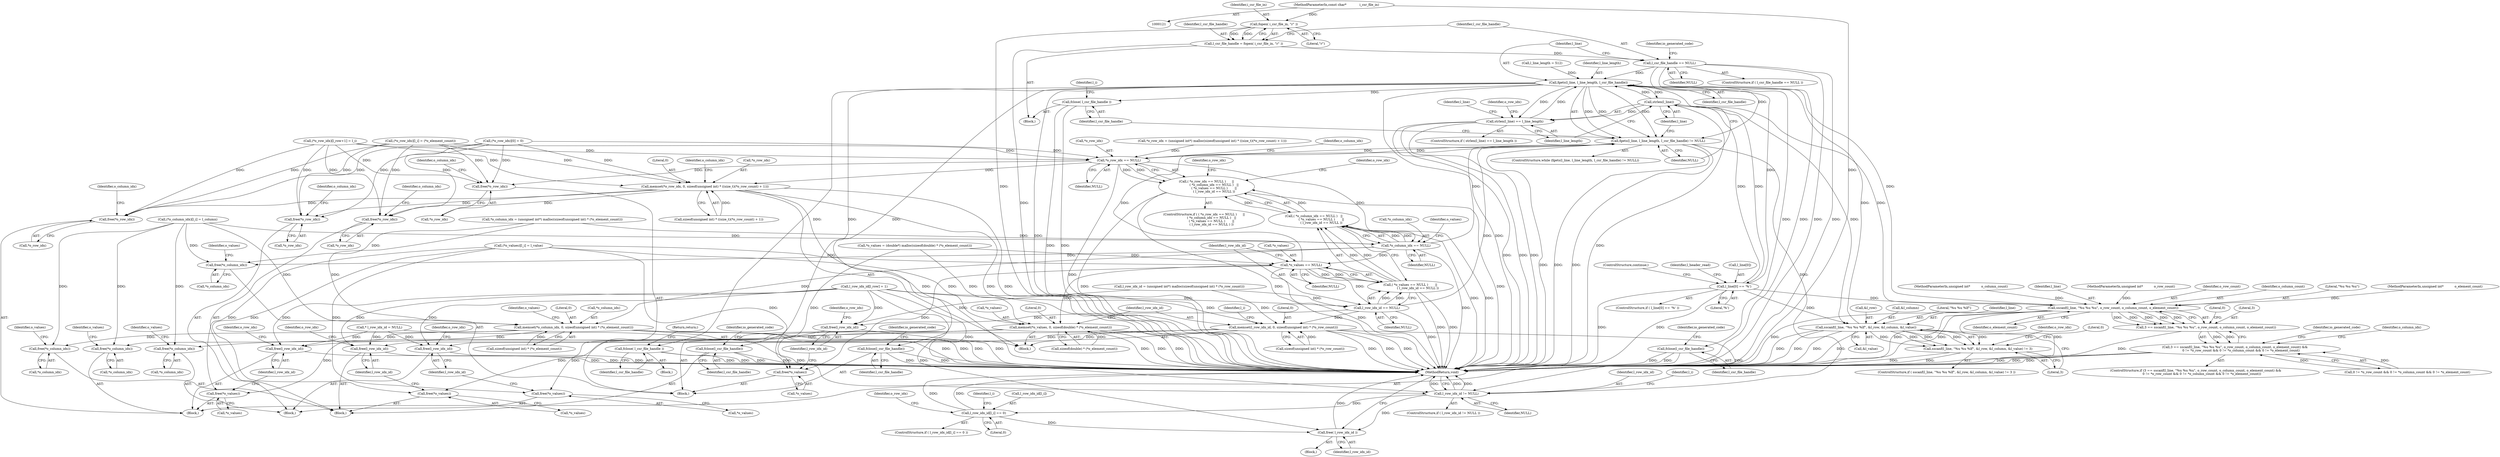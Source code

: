 digraph "0_libxsmm_151481489192e6d1997f8bde52c5c425ea41741d_2@API" {
"1000151" [label="(Call,fopen( i_csr_file_in, \"r\" ))"];
"1000123" [label="(MethodParameterIn,const char*             i_csr_file_in)"];
"1000149" [label="(Call,l_csr_file_handle = fopen( i_csr_file_in, \"r\" ))"];
"1000155" [label="(Call,l_csr_file_handle == NULL)"];
"1000165" [label="(Call,fgets(l_line, l_line_length, l_csr_file_handle))"];
"1000164" [label="(Call,fgets(l_line, l_line_length, l_csr_file_handle) != NULL)"];
"1000295" [label="(Call,*o_row_idx == NULL)"];
"1000294" [label="(Call,( *o_row_idx == NULL )      ||\n               ( *o_column_idx == NULL )   ||\n               ( *o_values == NULL )       ||\n               ( l_row_idx_id == NULL ))"];
"1000300" [label="(Call,*o_column_idx == NULL)"];
"1000299" [label="(Call,( *o_column_idx == NULL )   ||\n               ( *o_values == NULL )       ||\n               ( l_row_idx_id == NULL ))"];
"1000305" [label="(Call,*o_values == NULL)"];
"1000304" [label="(Call,( *o_values == NULL )       ||\n               ( l_row_idx_id == NULL ))"];
"1000309" [label="(Call,l_row_idx_id == NULL)"];
"1000322" [label="(Call,free(l_row_idx_id))"];
"1000373" [label="(Call,memset(l_row_idx_id, 0, sizeof(unsigned int) * (*o_row_count)))"];
"1000186" [label="(Call,free(l_row_idx_id))"];
"1000454" [label="(Call,free(l_row_idx_id))"];
"1000530" [label="(Call,free(l_row_idx_id))"];
"1000549" [label="(Call,l_row_idx_id != NULL)"];
"1000565" [label="(Call,l_row_idx_id[l_i] == 0)"];
"1000582" [label="(Call,free( l_row_idx_id ))"];
"1000319" [label="(Call,free(*o_values))"];
"1000364" [label="(Call,memset(*o_values, 0, sizeof(double) * (*o_element_count)))"];
"1000183" [label="(Call,free(*o_values))"];
"1000451" [label="(Call,free(*o_values))"];
"1000527" [label="(Call,free(*o_values))"];
"1000316" [label="(Call,free(*o_column_idx))"];
"1000355" [label="(Call,memset(*o_column_idx, 0, sizeof(unsigned int) * (*o_element_count)))"];
"1000180" [label="(Call,free(*o_column_idx))"];
"1000448" [label="(Call,free(*o_column_idx))"];
"1000524" [label="(Call,free(*o_column_idx))"];
"1000313" [label="(Call,free(*o_row_idx))"];
"1000342" [label="(Call,memset(*o_row_idx, 0, sizeof(unsigned int) * ((size_t)(*o_row_count) + 1)))"];
"1000177" [label="(Call,free(*o_row_idx))"];
"1000445" [label="(Call,free(*o_row_idx))"];
"1000521" [label="(Call,free(*o_row_idx))"];
"1000173" [label="(Call,strlen(l_line))"];
"1000172" [label="(Call,strlen(l_line) == l_line_length)"];
"1000207" [label="(Call,l_line[0] == '%')"];
"1000225" [label="(Call,sscanf(l_line, \"%u %u %u\", o_row_count, o_column_count, o_element_count))"];
"1000223" [label="(Call,3 == sscanf(l_line, \"%u %u %u\", o_row_count, o_column_count, o_element_count))"];
"1000222" [label="(Call,3 == sscanf(l_line, \"%u %u %u\", o_row_count, o_column_count, o_element_count) &&\n            0 != *o_row_count && 0 != *o_column_count && 0 != *o_element_count)"];
"1000434" [label="(Call,sscanf(l_line, \"%u %u %lf\", &l_row, &l_column, &l_value))"];
"1000433" [label="(Call,sscanf(l_line, \"%u %u %lf\", &l_row, &l_column, &l_value) != 3)"];
"1000200" [label="(Call,fclose(l_csr_file_handle))"];
"1000336" [label="(Call,fclose(l_csr_file_handle))"];
"1000415" [label="(Call,fclose( l_csr_file_handle ))"];
"1000468" [label="(Call,fclose(l_csr_file_handle))"];
"1000513" [label="(Call,fclose( l_csr_file_handle ))"];
"1000142" [label="(Call,* l_row_idx_id = NULL)"];
"1000227" [label="(Literal,\"%u %u %u\")"];
"1000315" [label="(Identifier,o_row_idx)"];
"1000316" [label="(Call,free(*o_column_idx))"];
"1000185" [label="(Identifier,o_values)"];
"1000155" [label="(Call,l_csr_file_handle == NULL)"];
"1000169" [label="(Identifier,NULL)"];
"1000294" [label="(Call,( *o_row_idx == NULL )      ||\n               ( *o_column_idx == NULL )   ||\n               ( *o_values == NULL )       ||\n               ( l_row_idx_id == NULL ))"];
"1000373" [label="(Call,memset(l_row_idx_id, 0, sizeof(unsigned int) * (*o_row_count)))"];
"1000320" [label="(Call,*o_values)"];
"1000345" [label="(Literal,0)"];
"1000293" [label="(ControlStructure,if ( ( *o_row_idx == NULL )      ||\n               ( *o_column_idx == NULL )   ||\n               ( *o_values == NULL )       ||\n               ( l_row_idx_id == NULL ) ))"];
"1000346" [label="(Call,sizeof(unsigned int) * ((size_t)(*o_row_count) + 1))"];
"1000218" [label="(Identifier,l_header_read)"];
"1000562" [label="(Identifier,l_i)"];
"1000413" [label="(Identifier,io_generated_code)"];
"1000307" [label="(Identifier,o_values)"];
"1000152" [label="(Identifier,i_csr_file_in)"];
"1000521" [label="(Call,free(*o_row_idx))"];
"1000584" [label="(MethodReturn,void)"];
"1000317" [label="(Call,*o_column_idx)"];
"1000357" [label="(Identifier,o_column_idx)"];
"1000569" [label="(Literal,0)"];
"1000186" [label="(Call,free(l_row_idx_id))"];
"1000374" [label="(Identifier,l_row_idx_id)"];
"1000177" [label="(Call,free(*o_row_idx))"];
"1000305" [label="(Call,*o_values == NULL)"];
"1000272" [label="(Call,*o_values = (double*) malloc(sizeof(double) * (*o_element_count)))"];
"1000295" [label="(Call,*o_row_idx == NULL)"];
"1000555" [label="(Identifier,l_i)"];
"1000248" [label="(Identifier,o_column_idx)"];
"1000525" [label="(Call,*o_column_idx)"];
"1000207" [label="(Call,l_line[0] == '%')"];
"1000375" [label="(Literal,0)"];
"1000167" [label="(Identifier,l_line_length)"];
"1000157" [label="(Identifier,NULL)"];
"1000300" [label="(Call,*o_column_idx == NULL)"];
"1000172" [label="(Call,strlen(l_line) == l_line_length)"];
"1000529" [label="(Identifier,o_values)"];
"1000154" [label="(ControlStructure,if ( l_csr_file_handle == NULL ))"];
"1000458" [label="(Identifier,o_row_idx)"];
"1000368" [label="(Call,sizeof(double) * (*o_element_count))"];
"1000447" [label="(Identifier,o_row_idx)"];
"1000336" [label="(Call,fclose(l_csr_file_handle))"];
"1000190" [label="(Identifier,o_row_idx)"];
"1000548" [label="(ControlStructure,if ( l_row_idx_id != NULL ))"];
"1000550" [label="(Identifier,l_row_idx_id)"];
"1000451" [label="(Call,free(*o_values))"];
"1000321" [label="(Identifier,o_values)"];
"1000176" [label="(Block,)"];
"1000565" [label="(Call,l_row_idx_id[l_i] == 0)"];
"1000182" [label="(Identifier,o_column_idx)"];
"1000203" [label="(Identifier,io_generated_code)"];
"1000441" [label="(Call,&l_value)"];
"1000296" [label="(Call,*o_row_idx)"];
"1000526" [label="(Identifier,o_column_idx)"];
"1000527" [label="(Call,free(*o_values))"];
"1000367" [label="(Literal,0)"];
"1000342" [label="(Call,memset(*o_row_idx, 0, sizeof(unsigned int) * ((size_t)(*o_row_count) + 1)))"];
"1000211" [label="(Literal,'%')"];
"1000551" [label="(Identifier,NULL)"];
"1000432" [label="(ControlStructure,if ( sscanf(l_line, \"%u %u %lf\", &l_row, &l_column, &l_value) != 3 ))"];
"1000171" [label="(ControlStructure,if ( strlen(l_line) == l_line_length ))"];
"1000225" [label="(Call,sscanf(l_line, \"%u %u %u\", o_row_count, o_column_count, o_element_count))"];
"1000477" [label="(Literal,0)"];
"1000433" [label="(Call,sscanf(l_line, \"%u %u %lf\", &l_row, &l_column, &l_value) != 3)"];
"1000323" [label="(Identifier,l_row_idx_id)"];
"1000366" [label="(Identifier,o_values)"];
"1000187" [label="(Identifier,l_row_idx_id)"];
"1000200" [label="(Call,fclose(l_csr_file_handle))"];
"1000437" [label="(Call,&l_row)"];
"1000517" [label="(Identifier,l_i)"];
"1000444" [label="(Block,)"];
"1000299" [label="(Call,( *o_column_idx == NULL )   ||\n               ( *o_values == NULL )       ||\n               ( l_row_idx_id == NULL ))"];
"1000383" [label="(Identifier,l_i)"];
"1000358" [label="(Literal,0)"];
"1000337" [label="(Identifier,l_csr_file_handle)"];
"1000566" [label="(Call,l_row_idx_id[l_i])"];
"1000153" [label="(Literal,\"r\")"];
"1000150" [label="(Identifier,l_csr_file_handle)"];
"1000160" [label="(Identifier,io_generated_code)"];
"1000326" [label="(Identifier,o_row_idx)"];
"1000164" [label="(Call,fgets(l_line, l_line_length, l_csr_file_handle) != NULL)"];
"1000222" [label="(Call,3 == sscanf(l_line, \"%u %u %u\", o_row_count, o_column_count, o_element_count) &&\n            0 != *o_row_count && 0 != *o_column_count && 0 != *o_element_count)"];
"1000165" [label="(Call,fgets(l_line, l_line_length, l_csr_file_handle))"];
"1000221" [label="(ControlStructure,if (3 == sscanf(l_line, \"%u %u %u\", o_row_count, o_column_count, o_element_count) &&\n            0 != *o_row_count && 0 != *o_column_count && 0 != *o_element_count))"];
"1000359" [label="(Call,sizeof(unsigned int) * (*o_element_count))"];
"1000376" [label="(Call,sizeof(unsigned int) * (*o_row_count))"];
"1000130" [label="(Block,)"];
"1000129" [label="(MethodParameterIn,unsigned int*           o_element_count)"];
"1000417" [label="(Return,return;)"];
"1000415" [label="(Call,fclose( l_csr_file_handle ))"];
"1000314" [label="(Call,*o_row_idx)"];
"1000344" [label="(Identifier,o_row_idx)"];
"1000339" [label="(Identifier,io_generated_code)"];
"1000168" [label="(Identifier,l_csr_file_handle)"];
"1000128" [label="(MethodParameterIn,unsigned int*           o_column_count)"];
"1000306" [label="(Call,*o_values)"];
"1000443" [label="(Literal,3)"];
"1000552" [label="(Block,)"];
"1000416" [label="(Identifier,l_csr_file_handle)"];
"1000486" [label="(Call,(*o_column_idx)[l_i] = l_column)"];
"1000446" [label="(Call,*o_row_idx)"];
"1000301" [label="(Call,*o_column_idx)"];
"1000298" [label="(Identifier,NULL)"];
"1000322" [label="(Call,free(l_row_idx_id))"];
"1000520" [label="(Block,)"];
"1000226" [label="(Identifier,l_line)"];
"1000206" [label="(ControlStructure,if ( l_line[0] == '%' ))"];
"1000233" [label="(Literal,0)"];
"1000583" [label="(Identifier,l_row_idx_id)"];
"1000257" [label="(Call,*o_row_idx = (unsigned int*) malloc(sizeof(unsigned int) * ((size_t)(*o_row_count) + 1)))"];
"1000209" [label="(Identifier,l_line)"];
"1000549" [label="(Call,l_row_idx_id != NULL)"];
"1000454" [label="(Call,free(l_row_idx_id))"];
"1000411" [label="(Block,)"];
"1000471" [label="(Identifier,io_generated_code)"];
"1000180" [label="(Call,free(*o_column_idx))"];
"1000181" [label="(Call,*o_column_idx)"];
"1000449" [label="(Call,*o_column_idx)"];
"1000439" [label="(Call,&l_column)"];
"1000530" [label="(Call,free(l_row_idx_id))"];
"1000173" [label="(Call,strlen(l_line))"];
"1000356" [label="(Call,*o_column_idx)"];
"1000436" [label="(Literal,\"%u %u %lf\")"];
"1000127" [label="(MethodParameterIn,unsigned int*           o_row_count)"];
"1000455" [label="(Identifier,l_row_idx_id)"];
"1000319" [label="(Call,free(*o_values))"];
"1000564" [label="(ControlStructure,if ( l_row_idx_id[l_i] == 0 ))"];
"1000231" [label="(Call,0 != *o_row_count && 0 != *o_column_count && 0 != *o_element_count)"];
"1000343" [label="(Call,*o_row_idx)"];
"1000445" [label="(Call,free(*o_row_idx))"];
"1000230" [label="(Identifier,o_element_count)"];
"1000468" [label="(Call,fclose(l_csr_file_handle))"];
"1000469" [label="(Identifier,l_csr_file_handle)"];
"1000391" [label="(Call,(*o_row_idx)[l_i] = (*o_element_count))"];
"1000574" [label="(Identifier,o_row_idx)"];
"1000312" [label="(Block,)"];
"1000531" [label="(Identifier,l_row_idx_id)"];
"1000434" [label="(Call,sscanf(l_line, \"%u %u %lf\", &l_row, &l_column, &l_value))"];
"1000201" [label="(Identifier,l_csr_file_handle)"];
"1000448" [label="(Call,free(*o_column_idx))"];
"1000246" [label="(Call,*o_column_idx = (unsigned int*) malloc(sizeof(unsigned int) * (*o_element_count)))"];
"1000228" [label="(Identifier,o_row_count)"];
"1000309" [label="(Call,l_row_idx_id == NULL)"];
"1000245" [label="(Block,)"];
"1000524" [label="(Call,free(*o_column_idx))"];
"1000528" [label="(Call,*o_values)"];
"1000450" [label="(Identifier,o_column_idx)"];
"1000175" [label="(Identifier,l_line_length)"];
"1000208" [label="(Call,l_line[0])"];
"1000318" [label="(Identifier,o_column_idx)"];
"1000149" [label="(Call,l_csr_file_handle = fopen( i_csr_file_in, \"r\" ))"];
"1000163" [label="(ControlStructure,while (fgets(l_line, l_line_length, l_csr_file_handle) != NULL))"];
"1000365" [label="(Call,*o_values)"];
"1000229" [label="(Identifier,o_column_count)"];
"1000302" [label="(Identifier,o_column_idx)"];
"1000179" [label="(Identifier,o_row_idx)"];
"1000224" [label="(Literal,3)"];
"1000364" [label="(Call,memset(*o_values, 0, sizeof(double) * (*o_element_count)))"];
"1000174" [label="(Identifier,l_line)"];
"1000398" [label="(Call,(*o_row_idx)[0] = 0)"];
"1000311" [label="(Identifier,NULL)"];
"1000166" [label="(Identifier,l_line)"];
"1000453" [label="(Identifier,o_values)"];
"1000522" [label="(Call,*o_row_idx)"];
"1000355" [label="(Call,memset(*o_column_idx, 0, sizeof(unsigned int) * (*o_element_count)))"];
"1000178" [label="(Call,*o_row_idx)"];
"1000514" [label="(Identifier,l_csr_file_handle)"];
"1000213" [label="(ControlStructure,continue;)"];
"1000313" [label="(Call,free(*o_row_idx))"];
"1000308" [label="(Identifier,NULL)"];
"1000151" [label="(Call,fopen( i_csr_file_in, \"r\" ))"];
"1000435" [label="(Identifier,l_line)"];
"1000534" [label="(Identifier,o_row_idx)"];
"1000505" [label="(Call,(*o_row_idx)[l_row+1] = l_i)"];
"1000310" [label="(Identifier,l_row_idx_id)"];
"1000156" [label="(Identifier,l_csr_file_handle)"];
"1000492" [label="(Call,(*o_values)[l_i] = l_value)"];
"1000303" [label="(Identifier,NULL)"];
"1000304" [label="(Call,( *o_values == NULL )       ||\n               ( l_row_idx_id == NULL ))"];
"1000500" [label="(Call,l_row_idx_id[l_row] = 1)"];
"1000283" [label="(Call,l_row_idx_id = (unsigned int*) malloc(sizeof(unsigned int) * (*o_row_count)))"];
"1000123" [label="(MethodParameterIn,const char*             i_csr_file_in)"];
"1000133" [label="(Call,l_line_length = 512)"];
"1000184" [label="(Call,*o_values)"];
"1000223" [label="(Call,3 == sscanf(l_line, \"%u %u %u\", o_row_count, o_column_count, o_element_count))"];
"1000183" [label="(Call,free(*o_values))"];
"1000513" [label="(Call,fclose( l_csr_file_handle ))"];
"1000452" [label="(Call,*o_values)"];
"1000582" [label="(Call,free( l_row_idx_id ))"];
"1000151" -> "1000149"  [label="AST: "];
"1000151" -> "1000153"  [label="CFG: "];
"1000152" -> "1000151"  [label="AST: "];
"1000153" -> "1000151"  [label="AST: "];
"1000149" -> "1000151"  [label="CFG: "];
"1000151" -> "1000584"  [label="DDG: "];
"1000151" -> "1000149"  [label="DDG: "];
"1000151" -> "1000149"  [label="DDG: "];
"1000123" -> "1000151"  [label="DDG: "];
"1000123" -> "1000121"  [label="AST: "];
"1000123" -> "1000584"  [label="DDG: "];
"1000149" -> "1000130"  [label="AST: "];
"1000150" -> "1000149"  [label="AST: "];
"1000156" -> "1000149"  [label="CFG: "];
"1000149" -> "1000584"  [label="DDG: "];
"1000149" -> "1000155"  [label="DDG: "];
"1000155" -> "1000154"  [label="AST: "];
"1000155" -> "1000157"  [label="CFG: "];
"1000156" -> "1000155"  [label="AST: "];
"1000157" -> "1000155"  [label="AST: "];
"1000160" -> "1000155"  [label="CFG: "];
"1000166" -> "1000155"  [label="CFG: "];
"1000155" -> "1000584"  [label="DDG: "];
"1000155" -> "1000584"  [label="DDG: "];
"1000155" -> "1000584"  [label="DDG: "];
"1000155" -> "1000165"  [label="DDG: "];
"1000155" -> "1000164"  [label="DDG: "];
"1000165" -> "1000164"  [label="AST: "];
"1000165" -> "1000168"  [label="CFG: "];
"1000166" -> "1000165"  [label="AST: "];
"1000167" -> "1000165"  [label="AST: "];
"1000168" -> "1000165"  [label="AST: "];
"1000169" -> "1000165"  [label="CFG: "];
"1000165" -> "1000584"  [label="DDG: "];
"1000165" -> "1000584"  [label="DDG: "];
"1000165" -> "1000164"  [label="DDG: "];
"1000165" -> "1000164"  [label="DDG: "];
"1000165" -> "1000164"  [label="DDG: "];
"1000225" -> "1000165"  [label="DDG: "];
"1000207" -> "1000165"  [label="DDG: "];
"1000434" -> "1000165"  [label="DDG: "];
"1000173" -> "1000165"  [label="DDG: "];
"1000133" -> "1000165"  [label="DDG: "];
"1000172" -> "1000165"  [label="DDG: "];
"1000165" -> "1000173"  [label="DDG: "];
"1000165" -> "1000172"  [label="DDG: "];
"1000165" -> "1000200"  [label="DDG: "];
"1000165" -> "1000336"  [label="DDG: "];
"1000165" -> "1000415"  [label="DDG: "];
"1000165" -> "1000468"  [label="DDG: "];
"1000165" -> "1000513"  [label="DDG: "];
"1000164" -> "1000163"  [label="AST: "];
"1000164" -> "1000169"  [label="CFG: "];
"1000169" -> "1000164"  [label="AST: "];
"1000174" -> "1000164"  [label="CFG: "];
"1000514" -> "1000164"  [label="CFG: "];
"1000164" -> "1000584"  [label="DDG: "];
"1000164" -> "1000584"  [label="DDG: "];
"1000164" -> "1000584"  [label="DDG: "];
"1000295" -> "1000164"  [label="DDG: "];
"1000300" -> "1000164"  [label="DDG: "];
"1000309" -> "1000164"  [label="DDG: "];
"1000305" -> "1000164"  [label="DDG: "];
"1000164" -> "1000295"  [label="DDG: "];
"1000164" -> "1000549"  [label="DDG: "];
"1000295" -> "1000294"  [label="AST: "];
"1000295" -> "1000298"  [label="CFG: "];
"1000296" -> "1000295"  [label="AST: "];
"1000298" -> "1000295"  [label="AST: "];
"1000302" -> "1000295"  [label="CFG: "];
"1000294" -> "1000295"  [label="CFG: "];
"1000295" -> "1000584"  [label="DDG: "];
"1000295" -> "1000294"  [label="DDG: "];
"1000295" -> "1000294"  [label="DDG: "];
"1000505" -> "1000295"  [label="DDG: "];
"1000391" -> "1000295"  [label="DDG: "];
"1000257" -> "1000295"  [label="DDG: "];
"1000398" -> "1000295"  [label="DDG: "];
"1000295" -> "1000300"  [label="DDG: "];
"1000295" -> "1000313"  [label="DDG: "];
"1000295" -> "1000342"  [label="DDG: "];
"1000294" -> "1000293"  [label="AST: "];
"1000294" -> "1000299"  [label="CFG: "];
"1000299" -> "1000294"  [label="AST: "];
"1000315" -> "1000294"  [label="CFG: "];
"1000344" -> "1000294"  [label="CFG: "];
"1000294" -> "1000584"  [label="DDG: "];
"1000294" -> "1000584"  [label="DDG: "];
"1000294" -> "1000584"  [label="DDG: "];
"1000299" -> "1000294"  [label="DDG: "];
"1000299" -> "1000294"  [label="DDG: "];
"1000300" -> "1000299"  [label="AST: "];
"1000300" -> "1000303"  [label="CFG: "];
"1000301" -> "1000300"  [label="AST: "];
"1000303" -> "1000300"  [label="AST: "];
"1000307" -> "1000300"  [label="CFG: "];
"1000299" -> "1000300"  [label="CFG: "];
"1000300" -> "1000584"  [label="DDG: "];
"1000300" -> "1000299"  [label="DDG: "];
"1000300" -> "1000299"  [label="DDG: "];
"1000486" -> "1000300"  [label="DDG: "];
"1000246" -> "1000300"  [label="DDG: "];
"1000300" -> "1000305"  [label="DDG: "];
"1000300" -> "1000316"  [label="DDG: "];
"1000300" -> "1000355"  [label="DDG: "];
"1000299" -> "1000304"  [label="CFG: "];
"1000304" -> "1000299"  [label="AST: "];
"1000299" -> "1000584"  [label="DDG: "];
"1000299" -> "1000584"  [label="DDG: "];
"1000304" -> "1000299"  [label="DDG: "];
"1000304" -> "1000299"  [label="DDG: "];
"1000305" -> "1000304"  [label="AST: "];
"1000305" -> "1000308"  [label="CFG: "];
"1000306" -> "1000305"  [label="AST: "];
"1000308" -> "1000305"  [label="AST: "];
"1000310" -> "1000305"  [label="CFG: "];
"1000304" -> "1000305"  [label="CFG: "];
"1000305" -> "1000584"  [label="DDG: "];
"1000305" -> "1000304"  [label="DDG: "];
"1000305" -> "1000304"  [label="DDG: "];
"1000492" -> "1000305"  [label="DDG: "];
"1000272" -> "1000305"  [label="DDG: "];
"1000305" -> "1000309"  [label="DDG: "];
"1000305" -> "1000319"  [label="DDG: "];
"1000305" -> "1000364"  [label="DDG: "];
"1000304" -> "1000309"  [label="CFG: "];
"1000309" -> "1000304"  [label="AST: "];
"1000304" -> "1000584"  [label="DDG: "];
"1000304" -> "1000584"  [label="DDG: "];
"1000309" -> "1000304"  [label="DDG: "];
"1000309" -> "1000304"  [label="DDG: "];
"1000309" -> "1000311"  [label="CFG: "];
"1000310" -> "1000309"  [label="AST: "];
"1000311" -> "1000309"  [label="AST: "];
"1000309" -> "1000584"  [label="DDG: "];
"1000283" -> "1000309"  [label="DDG: "];
"1000500" -> "1000309"  [label="DDG: "];
"1000309" -> "1000322"  [label="DDG: "];
"1000309" -> "1000373"  [label="DDG: "];
"1000322" -> "1000312"  [label="AST: "];
"1000322" -> "1000323"  [label="CFG: "];
"1000323" -> "1000322"  [label="AST: "];
"1000326" -> "1000322"  [label="CFG: "];
"1000322" -> "1000584"  [label="DDG: "];
"1000283" -> "1000322"  [label="DDG: "];
"1000500" -> "1000322"  [label="DDG: "];
"1000373" -> "1000245"  [label="AST: "];
"1000373" -> "1000376"  [label="CFG: "];
"1000374" -> "1000373"  [label="AST: "];
"1000375" -> "1000373"  [label="AST: "];
"1000376" -> "1000373"  [label="AST: "];
"1000383" -> "1000373"  [label="CFG: "];
"1000373" -> "1000584"  [label="DDG: "];
"1000373" -> "1000584"  [label="DDG: "];
"1000373" -> "1000584"  [label="DDG: "];
"1000373" -> "1000186"  [label="DDG: "];
"1000283" -> "1000373"  [label="DDG: "];
"1000500" -> "1000373"  [label="DDG: "];
"1000376" -> "1000373"  [label="DDG: "];
"1000373" -> "1000454"  [label="DDG: "];
"1000373" -> "1000530"  [label="DDG: "];
"1000373" -> "1000549"  [label="DDG: "];
"1000186" -> "1000176"  [label="AST: "];
"1000186" -> "1000187"  [label="CFG: "];
"1000187" -> "1000186"  [label="AST: "];
"1000190" -> "1000186"  [label="CFG: "];
"1000186" -> "1000584"  [label="DDG: "];
"1000500" -> "1000186"  [label="DDG: "];
"1000142" -> "1000186"  [label="DDG: "];
"1000454" -> "1000444"  [label="AST: "];
"1000454" -> "1000455"  [label="CFG: "];
"1000455" -> "1000454"  [label="AST: "];
"1000458" -> "1000454"  [label="CFG: "];
"1000454" -> "1000584"  [label="DDG: "];
"1000500" -> "1000454"  [label="DDG: "];
"1000142" -> "1000454"  [label="DDG: "];
"1000530" -> "1000520"  [label="AST: "];
"1000530" -> "1000531"  [label="CFG: "];
"1000531" -> "1000530"  [label="AST: "];
"1000534" -> "1000530"  [label="CFG: "];
"1000530" -> "1000584"  [label="DDG: "];
"1000500" -> "1000530"  [label="DDG: "];
"1000142" -> "1000530"  [label="DDG: "];
"1000549" -> "1000548"  [label="AST: "];
"1000549" -> "1000551"  [label="CFG: "];
"1000550" -> "1000549"  [label="AST: "];
"1000551" -> "1000549"  [label="AST: "];
"1000555" -> "1000549"  [label="CFG: "];
"1000584" -> "1000549"  [label="CFG: "];
"1000549" -> "1000584"  [label="DDG: "];
"1000549" -> "1000584"  [label="DDG: "];
"1000549" -> "1000584"  [label="DDG: "];
"1000500" -> "1000549"  [label="DDG: "];
"1000142" -> "1000549"  [label="DDG: "];
"1000549" -> "1000565"  [label="DDG: "];
"1000549" -> "1000582"  [label="DDG: "];
"1000565" -> "1000564"  [label="AST: "];
"1000565" -> "1000569"  [label="CFG: "];
"1000566" -> "1000565"  [label="AST: "];
"1000569" -> "1000565"  [label="AST: "];
"1000574" -> "1000565"  [label="CFG: "];
"1000562" -> "1000565"  [label="CFG: "];
"1000565" -> "1000584"  [label="DDG: "];
"1000565" -> "1000584"  [label="DDG: "];
"1000565" -> "1000582"  [label="DDG: "];
"1000582" -> "1000552"  [label="AST: "];
"1000582" -> "1000583"  [label="CFG: "];
"1000583" -> "1000582"  [label="AST: "];
"1000584" -> "1000582"  [label="CFG: "];
"1000582" -> "1000584"  [label="DDG: "];
"1000500" -> "1000582"  [label="DDG: "];
"1000319" -> "1000312"  [label="AST: "];
"1000319" -> "1000320"  [label="CFG: "];
"1000320" -> "1000319"  [label="AST: "];
"1000323" -> "1000319"  [label="CFG: "];
"1000492" -> "1000319"  [label="DDG: "];
"1000272" -> "1000319"  [label="DDG: "];
"1000364" -> "1000245"  [label="AST: "];
"1000364" -> "1000368"  [label="CFG: "];
"1000365" -> "1000364"  [label="AST: "];
"1000367" -> "1000364"  [label="AST: "];
"1000368" -> "1000364"  [label="AST: "];
"1000374" -> "1000364"  [label="CFG: "];
"1000364" -> "1000584"  [label="DDG: "];
"1000364" -> "1000584"  [label="DDG: "];
"1000364" -> "1000584"  [label="DDG: "];
"1000364" -> "1000183"  [label="DDG: "];
"1000492" -> "1000364"  [label="DDG: "];
"1000272" -> "1000364"  [label="DDG: "];
"1000368" -> "1000364"  [label="DDG: "];
"1000364" -> "1000451"  [label="DDG: "];
"1000364" -> "1000527"  [label="DDG: "];
"1000183" -> "1000176"  [label="AST: "];
"1000183" -> "1000184"  [label="CFG: "];
"1000184" -> "1000183"  [label="AST: "];
"1000187" -> "1000183"  [label="CFG: "];
"1000492" -> "1000183"  [label="DDG: "];
"1000451" -> "1000444"  [label="AST: "];
"1000451" -> "1000452"  [label="CFG: "];
"1000452" -> "1000451"  [label="AST: "];
"1000455" -> "1000451"  [label="CFG: "];
"1000492" -> "1000451"  [label="DDG: "];
"1000527" -> "1000520"  [label="AST: "];
"1000527" -> "1000528"  [label="CFG: "];
"1000528" -> "1000527"  [label="AST: "];
"1000531" -> "1000527"  [label="CFG: "];
"1000492" -> "1000527"  [label="DDG: "];
"1000316" -> "1000312"  [label="AST: "];
"1000316" -> "1000317"  [label="CFG: "];
"1000317" -> "1000316"  [label="AST: "];
"1000321" -> "1000316"  [label="CFG: "];
"1000486" -> "1000316"  [label="DDG: "];
"1000246" -> "1000316"  [label="DDG: "];
"1000355" -> "1000245"  [label="AST: "];
"1000355" -> "1000359"  [label="CFG: "];
"1000356" -> "1000355"  [label="AST: "];
"1000358" -> "1000355"  [label="AST: "];
"1000359" -> "1000355"  [label="AST: "];
"1000366" -> "1000355"  [label="CFG: "];
"1000355" -> "1000584"  [label="DDG: "];
"1000355" -> "1000584"  [label="DDG: "];
"1000355" -> "1000584"  [label="DDG: "];
"1000355" -> "1000180"  [label="DDG: "];
"1000486" -> "1000355"  [label="DDG: "];
"1000246" -> "1000355"  [label="DDG: "];
"1000359" -> "1000355"  [label="DDG: "];
"1000355" -> "1000448"  [label="DDG: "];
"1000355" -> "1000524"  [label="DDG: "];
"1000180" -> "1000176"  [label="AST: "];
"1000180" -> "1000181"  [label="CFG: "];
"1000181" -> "1000180"  [label="AST: "];
"1000185" -> "1000180"  [label="CFG: "];
"1000486" -> "1000180"  [label="DDG: "];
"1000448" -> "1000444"  [label="AST: "];
"1000448" -> "1000449"  [label="CFG: "];
"1000449" -> "1000448"  [label="AST: "];
"1000453" -> "1000448"  [label="CFG: "];
"1000486" -> "1000448"  [label="DDG: "];
"1000524" -> "1000520"  [label="AST: "];
"1000524" -> "1000525"  [label="CFG: "];
"1000525" -> "1000524"  [label="AST: "];
"1000529" -> "1000524"  [label="CFG: "];
"1000486" -> "1000524"  [label="DDG: "];
"1000313" -> "1000312"  [label="AST: "];
"1000313" -> "1000314"  [label="CFG: "];
"1000314" -> "1000313"  [label="AST: "];
"1000318" -> "1000313"  [label="CFG: "];
"1000505" -> "1000313"  [label="DDG: "];
"1000391" -> "1000313"  [label="DDG: "];
"1000398" -> "1000313"  [label="DDG: "];
"1000342" -> "1000245"  [label="AST: "];
"1000342" -> "1000346"  [label="CFG: "];
"1000343" -> "1000342"  [label="AST: "];
"1000345" -> "1000342"  [label="AST: "];
"1000346" -> "1000342"  [label="AST: "];
"1000357" -> "1000342"  [label="CFG: "];
"1000342" -> "1000584"  [label="DDG: "];
"1000342" -> "1000584"  [label="DDG: "];
"1000342" -> "1000584"  [label="DDG: "];
"1000342" -> "1000177"  [label="DDG: "];
"1000505" -> "1000342"  [label="DDG: "];
"1000391" -> "1000342"  [label="DDG: "];
"1000398" -> "1000342"  [label="DDG: "];
"1000346" -> "1000342"  [label="DDG: "];
"1000342" -> "1000445"  [label="DDG: "];
"1000342" -> "1000521"  [label="DDG: "];
"1000177" -> "1000176"  [label="AST: "];
"1000177" -> "1000178"  [label="CFG: "];
"1000178" -> "1000177"  [label="AST: "];
"1000182" -> "1000177"  [label="CFG: "];
"1000505" -> "1000177"  [label="DDG: "];
"1000391" -> "1000177"  [label="DDG: "];
"1000398" -> "1000177"  [label="DDG: "];
"1000445" -> "1000444"  [label="AST: "];
"1000445" -> "1000446"  [label="CFG: "];
"1000446" -> "1000445"  [label="AST: "];
"1000450" -> "1000445"  [label="CFG: "];
"1000505" -> "1000445"  [label="DDG: "];
"1000391" -> "1000445"  [label="DDG: "];
"1000398" -> "1000445"  [label="DDG: "];
"1000521" -> "1000520"  [label="AST: "];
"1000521" -> "1000522"  [label="CFG: "];
"1000522" -> "1000521"  [label="AST: "];
"1000526" -> "1000521"  [label="CFG: "];
"1000505" -> "1000521"  [label="DDG: "];
"1000391" -> "1000521"  [label="DDG: "];
"1000398" -> "1000521"  [label="DDG: "];
"1000173" -> "1000172"  [label="AST: "];
"1000173" -> "1000174"  [label="CFG: "];
"1000174" -> "1000173"  [label="AST: "];
"1000175" -> "1000173"  [label="CFG: "];
"1000173" -> "1000584"  [label="DDG: "];
"1000173" -> "1000172"  [label="DDG: "];
"1000207" -> "1000173"  [label="DDG: "];
"1000173" -> "1000207"  [label="DDG: "];
"1000173" -> "1000225"  [label="DDG: "];
"1000173" -> "1000434"  [label="DDG: "];
"1000172" -> "1000171"  [label="AST: "];
"1000172" -> "1000175"  [label="CFG: "];
"1000175" -> "1000172"  [label="AST: "];
"1000179" -> "1000172"  [label="CFG: "];
"1000209" -> "1000172"  [label="CFG: "];
"1000172" -> "1000584"  [label="DDG: "];
"1000172" -> "1000584"  [label="DDG: "];
"1000172" -> "1000584"  [label="DDG: "];
"1000207" -> "1000206"  [label="AST: "];
"1000207" -> "1000211"  [label="CFG: "];
"1000208" -> "1000207"  [label="AST: "];
"1000211" -> "1000207"  [label="AST: "];
"1000213" -> "1000207"  [label="CFG: "];
"1000218" -> "1000207"  [label="CFG: "];
"1000207" -> "1000584"  [label="DDG: "];
"1000207" -> "1000584"  [label="DDG: "];
"1000207" -> "1000225"  [label="DDG: "];
"1000207" -> "1000434"  [label="DDG: "];
"1000225" -> "1000223"  [label="AST: "];
"1000225" -> "1000230"  [label="CFG: "];
"1000226" -> "1000225"  [label="AST: "];
"1000227" -> "1000225"  [label="AST: "];
"1000228" -> "1000225"  [label="AST: "];
"1000229" -> "1000225"  [label="AST: "];
"1000230" -> "1000225"  [label="AST: "];
"1000223" -> "1000225"  [label="CFG: "];
"1000225" -> "1000584"  [label="DDG: "];
"1000225" -> "1000584"  [label="DDG: "];
"1000225" -> "1000584"  [label="DDG: "];
"1000225" -> "1000584"  [label="DDG: "];
"1000225" -> "1000223"  [label="DDG: "];
"1000225" -> "1000223"  [label="DDG: "];
"1000225" -> "1000223"  [label="DDG: "];
"1000225" -> "1000223"  [label="DDG: "];
"1000225" -> "1000223"  [label="DDG: "];
"1000127" -> "1000225"  [label="DDG: "];
"1000128" -> "1000225"  [label="DDG: "];
"1000129" -> "1000225"  [label="DDG: "];
"1000223" -> "1000222"  [label="AST: "];
"1000224" -> "1000223"  [label="AST: "];
"1000233" -> "1000223"  [label="CFG: "];
"1000222" -> "1000223"  [label="CFG: "];
"1000223" -> "1000584"  [label="DDG: "];
"1000223" -> "1000222"  [label="DDG: "];
"1000223" -> "1000222"  [label="DDG: "];
"1000222" -> "1000221"  [label="AST: "];
"1000222" -> "1000231"  [label="CFG: "];
"1000231" -> "1000222"  [label="AST: "];
"1000248" -> "1000222"  [label="CFG: "];
"1000413" -> "1000222"  [label="CFG: "];
"1000222" -> "1000584"  [label="DDG: "];
"1000222" -> "1000584"  [label="DDG: "];
"1000222" -> "1000584"  [label="DDG: "];
"1000231" -> "1000222"  [label="DDG: "];
"1000231" -> "1000222"  [label="DDG: "];
"1000434" -> "1000433"  [label="AST: "];
"1000434" -> "1000441"  [label="CFG: "];
"1000435" -> "1000434"  [label="AST: "];
"1000436" -> "1000434"  [label="AST: "];
"1000437" -> "1000434"  [label="AST: "];
"1000439" -> "1000434"  [label="AST: "];
"1000441" -> "1000434"  [label="AST: "];
"1000443" -> "1000434"  [label="CFG: "];
"1000434" -> "1000584"  [label="DDG: "];
"1000434" -> "1000584"  [label="DDG: "];
"1000434" -> "1000584"  [label="DDG: "];
"1000434" -> "1000584"  [label="DDG: "];
"1000434" -> "1000433"  [label="DDG: "];
"1000434" -> "1000433"  [label="DDG: "];
"1000434" -> "1000433"  [label="DDG: "];
"1000434" -> "1000433"  [label="DDG: "];
"1000434" -> "1000433"  [label="DDG: "];
"1000433" -> "1000432"  [label="AST: "];
"1000433" -> "1000443"  [label="CFG: "];
"1000443" -> "1000433"  [label="AST: "];
"1000447" -> "1000433"  [label="CFG: "];
"1000477" -> "1000433"  [label="CFG: "];
"1000433" -> "1000584"  [label="DDG: "];
"1000433" -> "1000584"  [label="DDG: "];
"1000200" -> "1000176"  [label="AST: "];
"1000200" -> "1000201"  [label="CFG: "];
"1000201" -> "1000200"  [label="AST: "];
"1000203" -> "1000200"  [label="CFG: "];
"1000200" -> "1000584"  [label="DDG: "];
"1000200" -> "1000584"  [label="DDG: "];
"1000336" -> "1000312"  [label="AST: "];
"1000336" -> "1000337"  [label="CFG: "];
"1000337" -> "1000336"  [label="AST: "];
"1000339" -> "1000336"  [label="CFG: "];
"1000336" -> "1000584"  [label="DDG: "];
"1000336" -> "1000584"  [label="DDG: "];
"1000415" -> "1000411"  [label="AST: "];
"1000415" -> "1000416"  [label="CFG: "];
"1000416" -> "1000415"  [label="AST: "];
"1000417" -> "1000415"  [label="CFG: "];
"1000415" -> "1000584"  [label="DDG: "];
"1000415" -> "1000584"  [label="DDG: "];
"1000468" -> "1000444"  [label="AST: "];
"1000468" -> "1000469"  [label="CFG: "];
"1000469" -> "1000468"  [label="AST: "];
"1000471" -> "1000468"  [label="CFG: "];
"1000468" -> "1000584"  [label="DDG: "];
"1000468" -> "1000584"  [label="DDG: "];
"1000513" -> "1000130"  [label="AST: "];
"1000513" -> "1000514"  [label="CFG: "];
"1000514" -> "1000513"  [label="AST: "];
"1000517" -> "1000513"  [label="CFG: "];
"1000513" -> "1000584"  [label="DDG: "];
"1000513" -> "1000584"  [label="DDG: "];
}
